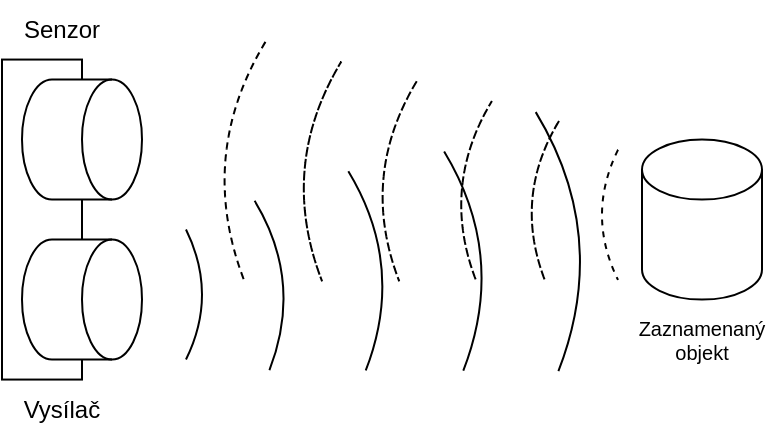 <mxfile version="22.1.11" type="device">
  <diagram name="Stránka-1" id="a1I5TKB87cNBRc8bwlem">
    <mxGraphModel dx="983" dy="541" grid="1" gridSize="10" guides="1" tooltips="1" connect="1" arrows="1" fold="1" page="1" pageScale="1" pageWidth="400" pageHeight="300" math="0" shadow="0">
      <root>
        <mxCell id="0" />
        <mxCell id="1" parent="0" />
        <mxCell id="26l5AfLcKzWj4mzs8iV8-2" value="" style="rounded=0;whiteSpace=wrap;html=1;rotation=90;" vertex="1" parent="1">
          <mxGeometry x="-50" y="129.78" width="160" height="40" as="geometry" />
        </mxCell>
        <mxCell id="26l5AfLcKzWj4mzs8iV8-3" value="" style="shape=cylinder3;whiteSpace=wrap;html=1;boundedLbl=1;backgroundOutline=1;size=15;rotation=90;" vertex="1" parent="1">
          <mxGeometry x="20" y="79.78" width="60" height="60" as="geometry" />
        </mxCell>
        <mxCell id="26l5AfLcKzWj4mzs8iV8-4" value="" style="shape=cylinder3;whiteSpace=wrap;html=1;boundedLbl=1;backgroundOutline=1;size=15;rotation=90;" vertex="1" parent="1">
          <mxGeometry x="20" y="159.78" width="60" height="60" as="geometry" />
        </mxCell>
        <mxCell id="26l5AfLcKzWj4mzs8iV8-5" value="" style="shape=cylinder3;whiteSpace=wrap;html=1;boundedLbl=1;backgroundOutline=1;size=15;" vertex="1" parent="1">
          <mxGeometry x="330" y="109.78" width="60" height="80" as="geometry" />
        </mxCell>
        <mxCell id="26l5AfLcKzWj4mzs8iV8-26" value="" style="shape=dataStorage;whiteSpace=wrap;html=1;fixedSize=1;rotation=-180;" vertex="1" parent="1">
          <mxGeometry x="102" y="154.78" width="8" height="65" as="geometry" />
        </mxCell>
        <mxCell id="26l5AfLcKzWj4mzs8iV8-31" value="" style="shape=dataStorage;whiteSpace=wrap;html=1;fixedSize=1;rotation=175;" vertex="1" parent="1">
          <mxGeometry x="140" y="139.78" width="10.46" height="85" as="geometry" />
        </mxCell>
        <mxCell id="26l5AfLcKzWj4mzs8iV8-35" value="" style="shape=dataStorage;whiteSpace=wrap;html=1;fixedSize=1;rotation=175;" vertex="1" parent="1">
          <mxGeometry x="187.5" y="124.89" width="12.31" height="100" as="geometry" />
        </mxCell>
        <mxCell id="26l5AfLcKzWj4mzs8iV8-36" value="" style="shape=dataStorage;whiteSpace=wrap;html=1;fixedSize=1;rotation=175;" vertex="1" parent="1">
          <mxGeometry x="235.84" y="114.96" width="13.54" height="110" as="geometry" />
        </mxCell>
        <mxCell id="26l5AfLcKzWj4mzs8iV8-37" value="" style="shape=dataStorage;whiteSpace=wrap;html=1;fixedSize=1;rotation=175;" vertex="1" parent="1">
          <mxGeometry x="282.51" y="95.11" width="16" height="130" as="geometry" />
        </mxCell>
        <mxCell id="26l5AfLcKzWj4mzs8iV8-38" value="" style="shape=dataStorage;whiteSpace=wrap;html=1;fixedSize=1;rotation=0;dashed=1;" vertex="1" parent="1">
          <mxGeometry x="310" y="114.96" width="8" height="65" as="geometry" />
        </mxCell>
        <mxCell id="26l5AfLcKzWj4mzs8iV8-39" value="" style="shape=dataStorage;whiteSpace=wrap;html=1;fixedSize=1;rotation=5;dashed=1;" vertex="1" parent="1">
          <mxGeometry x="275.17" y="99.89" width="9.87" height="80.18" as="geometry" />
        </mxCell>
        <mxCell id="26l5AfLcKzWj4mzs8iV8-40" value="" style="shape=dataStorage;whiteSpace=wrap;html=1;fixedSize=1;rotation=5;dashed=1;" vertex="1" parent="1">
          <mxGeometry x="239.95" y="89.85" width="11.11" height="90.29" as="geometry" />
        </mxCell>
        <mxCell id="26l5AfLcKzWj4mzs8iV8-41" value="" style="shape=dataStorage;whiteSpace=wrap;html=1;fixedSize=1;rotation=5;dashed=1;" vertex="1" parent="1">
          <mxGeometry x="200.68" y="79.93" width="12.35" height="100.36" as="geometry" />
        </mxCell>
        <mxCell id="26l5AfLcKzWj4mzs8iV8-42" value="" style="shape=dataStorage;whiteSpace=wrap;html=1;fixedSize=1;rotation=5;dashed=1;" vertex="1" parent="1">
          <mxGeometry x="161.31" y="70" width="13.58" height="110.29" as="geometry" />
        </mxCell>
        <mxCell id="26l5AfLcKzWj4mzs8iV8-43" value="" style="shape=dataStorage;whiteSpace=wrap;html=1;fixedSize=1;rotation=5;dashed=1;" vertex="1" parent="1">
          <mxGeometry x="121.73" y="60.07" width="14.79" height="120.18" as="geometry" />
        </mxCell>
        <mxCell id="26l5AfLcKzWj4mzs8iV8-44" value="Vysílač" style="text;html=1;strokeColor=none;fillColor=none;align=center;verticalAlign=middle;whiteSpace=wrap;rounded=0;" vertex="1" parent="1">
          <mxGeometry x="10" y="229.78" width="60" height="30" as="geometry" />
        </mxCell>
        <mxCell id="26l5AfLcKzWj4mzs8iV8-46" value="Senzor" style="text;html=1;strokeColor=none;fillColor=none;align=center;verticalAlign=middle;whiteSpace=wrap;rounded=0;" vertex="1" parent="1">
          <mxGeometry x="10" y="40" width="60" height="30" as="geometry" />
        </mxCell>
        <mxCell id="26l5AfLcKzWj4mzs8iV8-47" value="Zaznamenaný objekt" style="text;html=1;strokeColor=none;fillColor=none;align=center;verticalAlign=middle;whiteSpace=wrap;rounded=0;fontSize=10;" vertex="1" parent="1">
          <mxGeometry x="330" y="194.78" width="60" height="30" as="geometry" />
        </mxCell>
      </root>
    </mxGraphModel>
  </diagram>
</mxfile>
